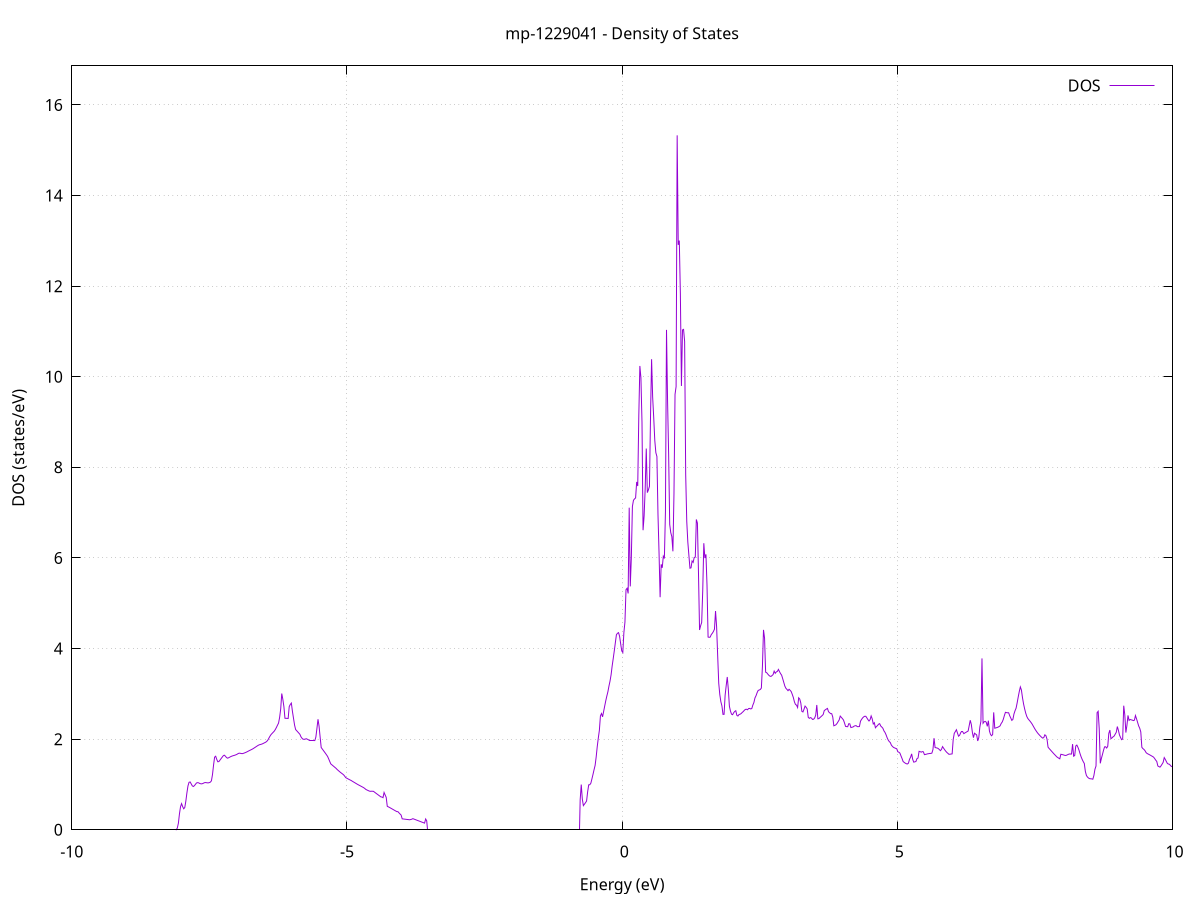 set title 'mp-1229041 - Density of States'
set xlabel 'Energy (eV)'
set ylabel 'DOS (states/eV)'
set grid
set xrange [-10:10]
set yrange [0:16.862]
set xzeroaxis lt -1
set terminal png size 800,600
set output 'mp-1229041_dos_gnuplot.png'
plot '-' using 1:2 with lines title 'DOS'
-9.864300 0.000000
-9.844900 0.000000
-9.825600 0.000000
-9.806200 0.000000
-9.786800 0.000000
-9.767500 0.000000
-9.748100 0.000000
-9.728800 0.000000
-9.709400 0.000000
-9.690000 0.000000
-9.670700 0.000000
-9.651300 0.000000
-9.631900 0.000000
-9.612600 0.000000
-9.593200 0.000000
-9.573800 0.000000
-9.554500 0.000000
-9.535100 0.000000
-9.515700 0.000000
-9.496400 0.000000
-9.477000 0.000000
-9.457600 0.000000
-9.438300 0.000000
-9.418900 0.000000
-9.399500 0.000000
-9.380200 0.000000
-9.360800 0.000000
-9.341400 0.000000
-9.322100 0.000000
-9.302700 0.000000
-9.283300 0.000000
-9.264000 0.000000
-9.244600 0.000000
-9.225200 0.000000
-9.205900 0.000000
-9.186500 0.000000
-9.167200 0.000000
-9.147800 0.000000
-9.128400 0.000000
-9.109100 0.000000
-9.089700 0.000000
-9.070300 0.000000
-9.051000 0.000000
-9.031600 0.000000
-9.012200 0.000000
-8.992900 0.000000
-8.973500 0.000000
-8.954100 0.000000
-8.934800 0.000000
-8.915400 0.000000
-8.896000 0.000000
-8.876700 0.000000
-8.857300 0.000000
-8.837900 0.000000
-8.818600 0.000000
-8.799200 0.000000
-8.779800 0.000000
-8.760500 0.000000
-8.741100 0.000000
-8.721700 0.000000
-8.702400 0.000000
-8.683000 0.000000
-8.663600 0.000000
-8.644300 0.000000
-8.624900 0.000000
-8.605600 0.000000
-8.586200 0.000000
-8.566800 0.000000
-8.547500 0.000000
-8.528100 0.000000
-8.508700 0.000000
-8.489400 0.000000
-8.470000 0.000000
-8.450600 0.000000
-8.431300 0.000000
-8.411900 0.000000
-8.392500 0.000000
-8.373200 0.000000
-8.353800 0.000000
-8.334400 0.000000
-8.315100 0.000000
-8.295700 0.000000
-8.276300 0.000000
-8.257000 0.000000
-8.237600 0.000000
-8.218200 0.000000
-8.198900 0.000000
-8.179500 0.000000
-8.160100 0.000000
-8.140800 0.000000
-8.121400 0.000000
-8.102000 0.000300
-8.082700 0.038900
-8.063300 0.143100
-8.043900 0.349300
-8.024600 0.506700
-8.005200 0.577600
-7.985900 0.511400
-7.966500 0.463300
-7.947100 0.490700
-7.927800 0.631200
-7.908400 0.813900
-7.889000 0.968000
-7.869700 1.047400
-7.850300 1.056100
-7.830900 1.015200
-7.811600 0.970800
-7.792200 0.955100
-7.772800 0.972200
-7.753500 1.002700
-7.734100 1.033200
-7.714700 1.040200
-7.695400 1.036200
-7.676000 1.022400
-7.656600 1.015000
-7.637300 1.014100
-7.617900 1.021400
-7.598500 1.034500
-7.579200 1.042300
-7.559800 1.041100
-7.540400 1.036100
-7.521100 1.035300
-7.501700 1.041300
-7.482300 1.051200
-7.463000 1.080800
-7.443600 1.216700
-7.424300 1.427500
-7.404900 1.603000
-7.385500 1.623200
-7.366200 1.554100
-7.346800 1.501100
-7.327400 1.505400
-7.308100 1.536700
-7.288700 1.568100
-7.269300 1.599500
-7.250000 1.630600
-7.230600 1.646900
-7.211200 1.627900
-7.191900 1.598500
-7.172500 1.580900
-7.153100 1.587700
-7.133800 1.600500
-7.114400 1.613400
-7.095000 1.623900
-7.075700 1.632200
-7.056300 1.639300
-7.036900 1.646600
-7.017600 1.655000
-6.998200 1.666200
-6.978800 1.680800
-6.959500 1.691100
-6.940100 1.688700
-6.920700 1.682800
-6.901400 1.680600
-6.882000 1.687100
-6.862700 1.695900
-6.843300 1.705300
-6.823900 1.715900
-6.804600 1.728000
-6.785200 1.740600
-6.765800 1.752600
-6.746500 1.763700
-6.727100 1.775500
-6.707700 1.789000
-6.688400 1.803800
-6.669000 1.819200
-6.649600 1.835100
-6.630300 1.850800
-6.610900 1.865600
-6.591500 1.876400
-6.572200 1.882600
-6.552800 1.889300
-6.533400 1.898600
-6.514100 1.910500
-6.494700 1.922300
-6.475300 1.934300
-6.456000 1.953000
-6.436600 1.981600
-6.417200 2.026100
-6.397900 2.067800
-6.378500 2.103200
-6.359100 2.128500
-6.339800 2.153300
-6.320400 2.178000
-6.301000 2.215200
-6.281700 2.259100
-6.262300 2.308800
-6.243000 2.355200
-6.223600 2.481300
-6.204200 2.667400
-6.184900 3.007400
-6.165500 2.880800
-6.146100 2.719400
-6.126800 2.461700
-6.107400 2.460500
-6.088000 2.459100
-6.068700 2.456300
-6.049300 2.718600
-6.029900 2.766100
-6.010600 2.796800
-5.991200 2.614800
-5.971800 2.464200
-5.952500 2.312600
-5.933100 2.213100
-5.913700 2.186700
-5.894400 2.160400
-5.875000 2.134100
-5.855600 2.107800
-5.836300 2.053400
-5.816900 2.019600
-5.797500 1.998800
-5.778200 1.997600
-5.758800 2.001900
-5.739400 2.009900
-5.720100 1.998900
-5.700700 1.986900
-5.681400 1.970800
-5.662000 1.970600
-5.642600 1.970400
-5.623300 1.970200
-5.603900 1.969800
-5.584500 1.968900
-5.565200 2.045200
-5.545800 2.238000
-5.526400 2.439900
-5.507100 2.286200
-5.487700 2.048300
-5.468300 1.815900
-5.449000 1.784100
-5.429600 1.751900
-5.410200 1.719800
-5.390900 1.687700
-5.371500 1.654100
-5.352100 1.619000
-5.332800 1.566200
-5.313400 1.509100
-5.294000 1.454300
-5.274700 1.434500
-5.255300 1.414600
-5.235900 1.394700
-5.216600 1.374800
-5.197200 1.354900
-5.177800 1.329400
-5.158500 1.308700
-5.139100 1.288300
-5.119800 1.268200
-5.100400 1.250300
-5.081000 1.232500
-5.061700 1.213400
-5.042300 1.185000
-5.022900 1.151700
-5.003600 1.138500
-4.984200 1.125400
-4.964800 1.112700
-4.945500 1.100600
-4.926100 1.089400
-4.906700 1.074700
-4.887400 1.060300
-4.868000 1.046100
-4.848600 1.032000
-4.829300 1.017800
-4.809900 1.003900
-4.790500 0.990500
-4.771200 0.978500
-4.751800 0.965900
-4.732400 0.953200
-4.713100 0.940400
-4.693700 0.927100
-4.674300 0.909600
-4.655000 0.889200
-4.635600 0.877600
-4.616200 0.866500
-4.596900 0.855700
-4.577500 0.848800
-4.558100 0.850600
-4.538800 0.850400
-4.519400 0.849200
-4.500100 0.831300
-4.480700 0.813400
-4.461300 0.795900
-4.442000 0.778500
-4.422600 0.761000
-4.403200 0.743500
-4.383900 0.726000
-4.364500 0.722600
-4.345100 0.708900
-4.325800 0.823100
-4.306400 0.768200
-4.287000 0.715500
-4.267700 0.518300
-4.248300 0.506000
-4.228900 0.494300
-4.209600 0.480900
-4.190200 0.467400
-4.170800 0.453900
-4.151500 0.440400
-4.132100 0.426900
-4.112700 0.413600
-4.093400 0.400600
-4.074000 0.399600
-4.054600 0.373100
-4.035300 0.347900
-4.015900 0.324200
-3.996500 0.241500
-3.977200 0.238500
-3.957800 0.235600
-3.938500 0.232600
-3.919100 0.229600
-3.899700 0.226600
-3.880400 0.223700
-3.861000 0.220700
-3.841600 0.226600
-3.822300 0.233300
-3.802900 0.245500
-3.783500 0.236500
-3.764200 0.227500
-3.744800 0.218500
-3.725400 0.209500
-3.706100 0.200500
-3.686700 0.191600
-3.667300 0.182600
-3.648000 0.173600
-3.628600 0.164600
-3.609200 0.155700
-3.589900 0.146700
-3.570500 0.238400
-3.551100 0.198500
-3.531800 0.000000
-3.512400 0.000000
-3.493000 0.000000
-3.473700 0.000000
-3.454300 0.000000
-3.434900 0.000000
-3.415600 0.000000
-3.396200 0.000000
-3.376800 0.000000
-3.357500 0.000000
-3.338100 0.000000
-3.318800 0.000000
-3.299400 0.000000
-3.280000 0.000000
-3.260700 0.000000
-3.241300 0.000000
-3.221900 0.000000
-3.202600 0.000000
-3.183200 0.000000
-3.163800 0.000000
-3.144500 0.000000
-3.125100 0.000000
-3.105700 0.000000
-3.086400 0.000000
-3.067000 0.000000
-3.047600 0.000000
-3.028300 0.000000
-3.008900 0.000000
-2.989500 0.000000
-2.970200 0.000000
-2.950800 0.000000
-2.931400 0.000000
-2.912100 0.000000
-2.892700 0.000000
-2.873300 0.000000
-2.854000 0.000000
-2.834600 0.000000
-2.815200 0.000000
-2.795900 0.000000
-2.776500 0.000000
-2.757200 0.000000
-2.737800 0.000000
-2.718400 0.000000
-2.699100 0.000000
-2.679700 0.000000
-2.660300 0.000000
-2.641000 0.000000
-2.621600 0.000000
-2.602200 0.000000
-2.582900 0.000000
-2.563500 0.000000
-2.544100 0.000000
-2.524800 0.000000
-2.505400 0.000000
-2.486000 0.000000
-2.466700 0.000000
-2.447300 0.000000
-2.427900 0.000000
-2.408600 0.000000
-2.389200 0.000000
-2.369800 0.000000
-2.350500 0.000000
-2.331100 0.000000
-2.311700 0.000000
-2.292400 0.000000
-2.273000 0.000000
-2.253600 0.000000
-2.234300 0.000000
-2.214900 0.000000
-2.195600 0.000000
-2.176200 0.000000
-2.156800 0.000000
-2.137500 0.000000
-2.118100 0.000000
-2.098700 0.000000
-2.079400 0.000000
-2.060000 0.000000
-2.040600 0.000000
-2.021300 0.000000
-2.001900 0.000000
-1.982500 0.000000
-1.963200 0.000000
-1.943800 0.000000
-1.924400 0.000000
-1.905100 0.000000
-1.885700 0.000000
-1.866300 0.000000
-1.847000 0.000000
-1.827600 0.000000
-1.808200 0.000000
-1.788900 0.000000
-1.769500 0.000000
-1.750100 0.000000
-1.730800 0.000000
-1.711400 0.000000
-1.692000 0.000000
-1.672700 0.000000
-1.653300 0.000000
-1.633900 0.000000
-1.614600 0.000000
-1.595200 0.000000
-1.575900 0.000000
-1.556500 0.000000
-1.537100 0.000000
-1.517800 0.000000
-1.498400 0.000000
-1.479000 0.000000
-1.459700 0.000000
-1.440300 0.000000
-1.420900 0.000000
-1.401600 0.000000
-1.382200 0.000000
-1.362800 0.000000
-1.343500 0.000000
-1.324100 0.000000
-1.304700 0.000000
-1.285400 0.000000
-1.266000 0.000000
-1.246600 0.000000
-1.227300 0.000000
-1.207900 0.000000
-1.188500 0.000000
-1.169200 0.000000
-1.149800 0.000000
-1.130400 0.000000
-1.111100 0.000000
-1.091700 0.000000
-1.072300 0.000000
-1.053000 0.000000
-1.033600 0.000000
-1.014300 0.000000
-0.994900 0.000000
-0.975500 0.000000
-0.956200 0.000000
-0.936800 0.000000
-0.917400 0.000000
-0.898100 0.000000
-0.878700 0.000000
-0.859300 0.000000
-0.840000 0.000000
-0.820600 0.000000
-0.801200 0.000000
-0.781900 0.000000
-0.762500 0.666300
-0.743100 0.998100
-0.723800 0.678000
-0.704400 0.533100
-0.685000 0.565400
-0.665700 0.597700
-0.646300 0.634600
-0.626900 0.837800
-0.607600 0.992100
-0.588200 0.994000
-0.568800 1.027000
-0.549500 1.121100
-0.530100 1.220000
-0.510700 1.323900
-0.491400 1.420500
-0.472000 1.605100
-0.452700 1.834300
-0.433300 2.023400
-0.413900 2.194800
-0.394600 2.513300
-0.375200 2.566300
-0.355800 2.492500
-0.336500 2.611100
-0.317100 2.730000
-0.297700 2.847600
-0.278400 2.950800
-0.259000 3.046400
-0.239600 3.171800
-0.220300 3.281400
-0.200900 3.421300
-0.181500 3.615200
-0.162200 3.778100
-0.142800 3.949900
-0.123400 4.130500
-0.104100 4.305200
-0.084700 4.338000
-0.065300 4.351200
-0.046000 4.268300
-0.026600 4.104200
-0.007200 3.947900
0.012100 3.913500
0.031500 4.352900
0.050900 4.584000
0.070200 5.299500
0.089600 5.331200
0.109000 5.217100
0.128300 7.110400
0.147700 5.371900
0.167000 6.009300
0.186400 7.136700
0.205800 7.273400
0.225100 7.302900
0.244500 7.326000
0.263900 7.677500
0.283200 7.588400
0.302600 9.134800
0.322000 10.237700
0.341300 9.976500
0.360700 8.991500
0.380100 6.612500
0.399400 6.928100
0.418800 7.539200
0.438200 8.414900
0.457500 7.441900
0.476900 7.500900
0.496300 7.582800
0.515600 9.126100
0.535000 10.387100
0.554400 9.548600
0.573700 9.098700
0.593100 8.594500
0.612500 8.323400
0.631800 8.239500
0.651200 6.961000
0.670600 6.102900
0.689900 5.133300
0.709300 5.860000
0.728600 5.783100
0.748000 6.038400
0.767400 5.988600
0.786700 7.015200
0.806100 11.034400
0.825500 9.452800
0.844800 8.287900
0.864200 6.741300
0.883600 6.558400
0.902900 6.470200
0.922300 6.146400
0.941700 7.413000
0.961000 9.611300
0.980400 9.782500
0.999800 15.329300
1.019100 12.911500
1.038500 13.005300
1.057900 11.843000
1.077200 9.796600
1.096600 11.033400
1.116000 11.045200
1.135300 10.779600
1.154700 7.836000
1.174100 6.804000
1.193400 6.350700
1.212800 6.056700
1.232200 5.773600
1.251500 5.782000
1.270900 5.933400
1.290200 5.902600
1.309600 6.010500
1.329000 6.018300
1.348300 6.850000
1.367700 6.769100
1.387100 5.669700
1.406400 4.410400
1.425800 4.502900
1.445200 4.576600
1.464500 5.281000
1.483900 6.325700
1.503300 5.997900
1.522600 6.079500
1.542000 5.400700
1.561400 4.254400
1.580700 4.248100
1.600100 4.254100
1.619500 4.308200
1.638800 4.337900
1.658200 4.375700
1.677600 4.428000
1.696900 4.827900
1.716300 4.483400
1.735700 3.850200
1.755000 3.235100
1.774400 2.983600
1.793800 2.826400
1.813100 2.733400
1.832500 2.546700
1.851900 2.547500
1.871200 2.970700
1.890600 3.181200
1.909900 3.372300
1.929300 3.101400
1.948700 2.727200
1.968000 2.621700
1.987400 2.551800
2.006800 2.540100
2.026100 2.582800
2.045500 2.611900
2.064900 2.628300
2.084200 2.526500
2.103600 2.510700
2.123000 2.542800
2.142300 2.550600
2.161700 2.564400
2.181100 2.589000
2.200400 2.609600
2.219800 2.636200
2.239200 2.657000
2.258500 2.661000
2.277900 2.649200
2.297300 2.675300
2.316600 2.679500
2.336000 2.667500
2.355400 2.675300
2.374700 2.751700
2.394100 2.809200
2.413500 2.910700
2.432800 2.959100
2.452200 3.025600
2.471500 3.075500
2.490900 3.085900
2.510300 3.096400
2.529600 3.128100
2.549000 3.603200
2.568400 4.412400
2.587700 4.231400
2.607100 3.479100
2.626500 3.467300
2.645800 3.437800
2.665200 3.410500
2.684600 3.391100
2.703900 3.385000
2.723300 3.403500
2.742700 3.425600
2.762000 3.502400
2.781400 3.453600
2.800800 3.484200
2.820100 3.495100
2.839500 3.539900
2.858900 3.491300
2.878200 3.447200
2.897600 3.413900
2.917000 3.337000
2.936300 3.255900
2.955700 3.173800
2.975100 3.123800
2.994400 3.099100
3.013800 3.070700
3.033100 3.100300
3.052500 3.078200
3.071900 3.050400
3.091200 2.988700
3.110600 2.919900
3.130000 2.824800
3.149300 2.766900
3.168700 2.750800
3.188100 2.699000
3.207400 2.913100
3.226800 2.885500
3.246200 2.799100
3.265500 2.614200
3.284900 2.600600
3.304300 2.659800
3.323600 2.730500
3.343000 2.703900
3.362400 2.666600
3.381700 2.481600
3.401100 2.460200
3.420500 2.476200
3.439800 2.465500
3.459200 2.435500
3.478600 2.440300
3.497900 2.466800
3.517300 2.530200
3.536700 2.754300
3.556000 2.449600
3.575400 2.453700
3.594800 2.477100
3.614100 2.498600
3.633500 2.520500
3.652800 2.544100
3.672200 2.629900
3.691600 2.648300
3.710900 2.664300
3.730300 2.679000
3.749700 2.606300
3.769000 2.584400
3.788400 2.563600
3.807800 2.562900
3.827100 2.488400
3.846500 2.295400
3.865900 2.305300
3.885200 2.318200
3.904600 2.346900
3.924000 2.386500
3.943300 2.424600
3.962700 2.509300
3.982100 2.482600
4.001400 2.455400
4.020800 2.425200
4.040200 2.358500
4.059500 2.281900
4.078900 2.277100
4.098300 2.274900
4.117600 2.341100
4.137000 2.338200
4.156400 2.256600
4.175700 2.262900
4.195100 2.268800
4.214400 2.287400
4.233800 2.296600
4.253200 2.297300
4.272500 2.276000
4.291900 2.276200
4.311300 2.278900
4.330600 2.396700
4.350000 2.435600
4.369400 2.469100
4.388700 2.492300
4.408100 2.506000
4.427500 2.505000
4.446800 2.469100
4.466200 2.431500
4.485600 2.400900
4.504900 2.429800
4.524300 2.512700
4.543700 2.449100
4.563000 2.335500
4.582400 2.362700
4.601800 2.251600
4.621100 2.278900
4.640500 2.300600
4.659900 2.331300
4.679200 2.342300
4.698600 2.290600
4.718000 2.267600
4.737300 2.241300
4.756700 2.183600
4.776100 2.148900
4.795400 2.096600
4.814800 2.032600
4.834100 1.981300
4.853500 1.947200
4.872900 1.924500
4.892200 1.867600
4.911600 1.840100
4.931000 1.818200
4.950300 1.807300
4.969700 1.797300
4.989100 1.788400
5.008400 1.722800
5.027800 1.712400
5.047200 1.692300
5.066500 1.631100
5.085900 1.573000
5.105300 1.506900
5.124600 1.487600
5.144000 1.470700
5.163400 1.457800
5.182700 1.452300
5.202100 1.470700
5.221500 1.555400
5.240800 1.601500
5.260200 1.675900
5.279600 1.553800
5.298900 1.492400
5.318300 1.499600
5.337700 1.507100
5.357000 1.569400
5.376400 1.584300
5.395700 1.732400
5.415100 1.724500
5.434500 1.713400
5.453800 1.725400
5.473200 1.721100
5.492600 1.658500
5.511900 1.663900
5.531300 1.669200
5.550700 1.676600
5.570000 1.680000
5.589400 1.685000
5.608800 1.685400
5.628100 1.692500
5.647500 1.771900
5.666900 2.021700
5.686200 1.815200
5.705600 1.809500
5.725000 1.804500
5.744300 1.792500
5.763700 1.770200
5.783100 1.746000
5.802400 1.775100
5.821800 1.836100
5.841200 1.800200
5.860500 1.765900
5.879900 1.734300
5.899300 1.708000
5.918600 1.687400
5.938000 1.665700
5.957300 1.668500
5.976700 1.671400
5.996100 1.675300
6.015400 1.992800
6.034800 2.129100
6.054200 2.167400
6.073500 2.208300
6.092900 2.135600
6.112300 2.066000
6.131600 2.085500
6.151000 2.141300
6.170400 2.179300
6.189700 2.179300
6.209100 2.121800
6.228500 2.138000
6.247800 2.151800
6.267200 2.165600
6.286600 2.179600
6.305900 2.297700
6.325300 2.418100
6.344700 2.324100
6.364000 2.148000
6.383400 2.033400
6.402800 2.131700
6.422100 2.112200
6.441500 2.095100
6.460900 1.960800
6.480200 2.035400
6.499600 2.265600
6.519000 2.397400
6.538300 3.782800
6.557700 2.351000
6.577000 2.382900
6.596400 2.392900
6.615800 2.374000
6.635100 2.283200
6.654500 2.408300
6.673900 2.179600
6.693200 2.104200
6.712600 2.075600
6.732000 2.102900
6.751300 2.591900
6.770700 2.241800
6.790100 2.248700
6.809400 2.255500
6.828800 2.265000
6.848200 2.277800
6.867500 2.294000
6.886900 2.345600
6.906300 2.379200
6.925600 2.438100
6.945000 2.520400
6.964400 2.592700
6.983700 2.585800
7.003100 2.582100
7.022500 2.583000
7.041800 2.518100
7.061200 2.467300
7.080600 2.414600
7.099900 2.435900
7.119300 2.555300
7.138600 2.627100
7.158000 2.684100
7.177400 2.802000
7.196700 2.931000
7.216100 3.051900
7.235500 3.153300
7.254800 3.084800
7.274200 2.916700
7.293600 2.779100
7.312900 2.671400
7.332300 2.578000
7.351700 2.503900
7.371000 2.457800
7.390400 2.427700
7.409800 2.399600
7.429100 2.369100
7.448500 2.334800
7.467900 2.293200
7.487200 2.252100
7.506600 2.211600
7.526000 2.176000
7.545300 2.142300
7.564700 2.113900
7.584100 2.087900
7.603400 2.063700
7.622800 2.040500
7.642200 2.022900
7.661500 2.036200
7.680900 2.096300
7.700200 2.077100
7.719600 2.001500
7.739000 1.823700
7.758300 1.794600
7.777700 1.768300
7.797100 1.741600
7.816400 1.715400
7.835800 1.688800
7.855200 1.663500
7.874500 1.640200
7.893900 1.613400
7.913300 1.596000
7.932600 1.580600
7.952000 1.566800
7.971400 1.666700
7.990700 1.661200
8.010100 1.656000
8.029500 1.648200
8.048800 1.641100
8.068200 1.642300
8.087600 1.653300
8.106900 1.664900
8.126300 1.672900
8.145700 1.672000
8.165000 1.671600
8.184400 1.890700
8.203800 1.623900
8.223100 1.638700
8.242500 1.850100
8.261900 1.869800
8.281200 1.822500
8.300600 1.759700
8.319900 1.680300
8.339300 1.610600
8.358700 1.553600
8.378000 1.504600
8.397400 1.463800
8.416800 1.286700
8.436100 1.197700
8.455500 1.163600
8.474900 1.141300
8.494200 1.128300
8.513600 1.125500
8.533000 1.123000
8.552300 1.116100
8.571700 1.196900
8.591100 1.336600
8.610400 1.407700
8.629800 2.584500
8.649200 2.615400
8.668500 2.234000
8.687900 1.466500
8.707300 1.572100
8.726600 1.658300
8.746000 1.751000
8.765400 1.829800
8.784700 1.832100
8.804100 1.804300
8.823500 1.843300
8.842800 2.127300
8.862200 2.200800
8.881500 2.010800
8.900900 2.028000
8.920300 2.052200
8.939600 2.069200
8.959000 2.111000
8.978400 2.152300
8.997700 2.278400
9.017100 2.195900
9.036500 2.093200
9.055800 2.037600
9.075200 1.988900
9.094600 2.003400
9.113900 2.739000
9.133300 2.537700
9.152700 2.145400
9.172000 2.305400
9.191400 2.524200
9.210800 2.414800
9.230100 2.434800
9.249500 2.426600
9.268900 2.421300
9.288200 2.409600
9.307600 2.418900
9.327000 2.521200
9.346300 2.449600
9.365700 2.372000
9.385100 2.292500
9.404400 2.241500
9.423800 2.160000
9.443100 1.820800
9.462500 1.791800
9.481900 1.772900
9.501200 1.744000
9.520600 1.702700
9.540000 1.683100
9.559300 1.671000
9.578700 1.658500
9.598100 1.645600
9.617400 1.632200
9.636800 1.618200
9.656200 1.603600
9.675500 1.573200
9.694900 1.537700
9.714300 1.508400
9.733600 1.408600
9.753000 1.395200
9.772400 1.382500
9.791700 1.411200
9.811100 1.449300
9.830500 1.489000
9.849800 1.593300
9.869200 1.553500
9.888600 1.506500
9.907900 1.461800
9.927300 1.451000
9.946700 1.444100
9.966000 1.413600
9.985400 1.395900
10.004800 1.398000
10.024100 1.416500
10.043500 1.439700
10.062800 1.453700
10.082200 1.463900
10.101600 1.477400
10.120900 1.496300
10.140300 1.766200
10.159700 1.817400
10.179000 1.722800
10.198400 1.761800
10.217800 1.799900
10.237100 1.837600
10.256500 1.922000
10.275900 1.961200
10.295200 2.002900
10.314600 2.050300
10.334000 2.075900
10.353300 2.122200
10.372700 2.164100
10.392100 2.170800
10.411400 2.185200
10.430800 2.206000
10.450200 2.243200
10.469500 2.283200
10.488900 2.333900
10.508300 2.390500
10.527600 2.421700
10.547000 2.438200
10.566400 2.392800
10.585700 2.404400
10.605100 2.412000
10.624400 2.418100
10.643800 2.500000
10.663200 2.473900
10.682500 2.441900
10.701900 2.408700
10.721300 2.375400
10.740600 2.351100
10.760000 2.329000
10.779400 2.208400
10.798700 2.204300
10.818100 2.178000
10.837500 2.153800
10.856800 2.131600
10.876200 2.109800
10.895600 2.088600
10.914900 2.086300
10.934300 1.944300
10.953700 1.919400
10.973000 1.899100
10.992400 1.882100
11.011800 1.860100
11.031100 1.847200
11.050500 1.836000
11.069900 1.826200
11.089200 1.818300
11.108600 1.810700
11.128000 1.802800
11.147300 1.795500
11.166700 1.746400
11.186000 1.747100
11.205400 1.756800
11.224800 1.784500
11.244100 1.746100
11.263500 1.730200
11.282900 1.728600
11.302200 1.834100
11.321600 1.846900
11.341000 1.894700
11.360300 1.909600
11.379700 1.920000
11.399100 1.926700
11.418400 1.922800
11.437800 2.063200
11.457200 2.117500
11.476500 2.757900
11.495900 2.881000
11.515300 2.867700
11.534600 2.678000
11.554000 2.090300
11.573400 2.137500
11.592700 2.175700
11.612100 2.172700
11.631500 2.165800
11.650800 2.214900
11.670200 2.236300
11.689600 2.267100
11.708900 2.303800
11.728300 2.345200
11.747700 2.397800
11.767000 2.457700
11.786400 2.529500
11.805700 2.618900
11.825100 2.738500
11.844500 2.842100
11.863800 2.952700
11.883200 3.064000
11.902600 3.270500
11.921900 3.349400
11.941300 3.392100
11.960700 3.416900
11.980000 3.445300
11.999400 3.370900
12.018800 3.309900
12.038100 3.248400
12.057500 3.185800
12.076900 3.130500
12.096200 3.151200
12.115600 3.131800
12.135000 3.114600
12.154300 3.090600
12.173700 3.059600
12.193100 3.305700
12.212400 3.115800
12.231800 3.033600
12.251200 2.907200
12.270500 2.872100
12.289900 2.840600
12.309300 2.809200
12.328600 2.765400
12.348000 2.725900
12.367300 2.686100
12.386700 2.645200
12.406100 2.623800
12.425400 2.707500
12.444800 2.820400
12.464200 2.778000
12.483500 2.734700
12.502900 2.647600
12.522300 2.556600
12.541600 2.527900
12.561000 2.419000
12.580400 2.401700
12.599700 2.417900
12.619100 2.449300
12.638500 2.486900
12.657800 2.448900
12.677200 2.489000
12.696600 2.534400
12.715900 2.804000
12.735300 2.841900
12.754700 2.860400
12.774000 2.913000
12.793400 2.967100
12.812800 3.034200
12.832100 3.066400
12.851500 3.088200
12.870900 3.109600
12.890200 3.210400
12.909600 3.242800
12.929000 3.251600
12.948300 3.077600
12.967700 3.065900
12.987000 3.118900
13.006400 3.134200
13.025800 3.163300
13.045100 3.110800
13.064500 3.105000
13.083900 3.111500
13.103200 3.149300
13.122600 3.192500
13.142000 3.599800
13.161300 3.329400
13.180700 3.385100
13.200100 3.439900
13.219400 3.516700
13.238800 3.700200
13.258200 3.604500
13.277500 3.608400
13.296900 3.631400
13.316300 3.606800
13.335600 3.616900
13.355000 3.645800
13.374400 3.790200
13.393700 3.838100
13.413100 4.020000
13.432500 3.946200
13.451800 3.876800
13.471200 3.889000
13.490600 3.955500
13.509900 4.012900
13.529300 4.054400
13.548600 4.156700
13.568000 4.229600
13.587400 4.272600
13.606700 4.210900
13.626100 4.128900
13.645500 4.054700
13.664800 4.032600
13.684200 3.993200
13.703600 3.925000
13.722900 3.853800
13.742300 3.787400
13.761700 3.755200
13.781000 3.714700
13.800400 3.689300
13.819800 3.708100
13.839100 3.714400
13.858500 3.749100
13.877900 3.774700
13.897200 3.826000
13.916600 3.860500
13.936000 3.899000
13.955300 3.860500
13.974700 3.884200
13.994100 3.925800
14.013400 4.112500
14.032800 4.148100
14.052200 4.169700
14.071500 4.466800
14.090900 4.334300
14.110200 4.190600
14.129600 3.726400
14.149000 3.656000
14.168300 3.745300
14.187700 3.741800
14.207100 3.759100
14.226400 3.811800
14.245800 3.852400
14.265200 3.881900
14.284500 3.935300
14.303900 3.862700
14.323300 3.917500
14.342600 3.980000
14.362000 4.040600
14.381400 4.102200
14.400700 4.169200
14.420100 4.237200
14.439500 4.354400
14.458800 4.406200
14.478200 4.532600
14.497600 4.575200
14.516900 4.556200
14.536300 4.642400
14.555700 4.667700
14.575000 4.706700
14.594400 4.663600
14.613800 4.717400
14.633100 4.663900
14.652500 4.496900
14.671900 4.431100
14.691200 4.361100
14.710600 4.293300
14.729900 4.215300
14.749300 4.260100
14.768700 4.333500
14.788000 4.433900
14.807400 4.370100
14.826800 4.286300
14.846100 4.253700
14.865500 4.310000
14.884900 4.381900
14.904200 4.518300
14.923600 4.660100
14.943000 5.152300
14.962300 3.886400
14.981700 3.883300
15.001100 3.964900
15.020400 4.032800
15.039800 4.104600
15.059200 4.156800
15.078500 4.234600
15.097900 4.415300
15.117300 4.302400
15.136600 4.215900
15.156000 3.833000
15.175400 3.712700
15.194700 3.601100
15.214100 3.479400
15.233500 3.321600
15.252800 3.271800
15.272200 3.353700
15.291500 3.339700
15.310900 3.332100
15.330300 3.313800
15.349600 3.282200
15.369000 3.264300
15.388400 3.215300
15.407700 3.220200
15.427100 3.232400
15.446500 3.708300
15.465800 3.801800
15.485200 3.753000
15.504600 3.670000
15.523900 3.683000
15.543300 3.448600
15.562700 3.349100
15.582000 3.285100
15.601400 3.185000
15.620800 3.099200
15.640100 3.027200
15.659500 2.973600
15.678900 3.188000
15.698200 3.280300
15.717600 3.382100
15.737000 3.490600
15.756300 3.566400
15.775700 3.665700
15.795100 3.697000
15.814400 3.890200
15.833800 3.870600
15.853100 3.773400
15.872500 3.607400
15.891900 3.515000
15.911200 3.470900
15.930600 3.484900
15.950000 3.606400
15.969300 3.786500
15.988700 3.820100
16.008100 3.723300
16.027400 3.751600
16.046800 3.714600
16.066200 3.692000
16.085500 3.656800
16.104900 3.600600
16.124300 3.607200
16.143600 3.636500
16.163000 3.654500
16.182400 3.540100
16.201700 3.427300
16.221100 3.408800
16.240500 3.397600
16.259800 3.089000
16.279200 3.053100
16.298600 3.084500
16.317900 3.146000
16.337300 3.245500
16.356700 3.370700
16.376000 3.988600
16.395400 4.221100
16.414800 4.400400
16.434100 4.546200
16.453500 4.653300
16.472800 4.618800
16.492200 4.680300
16.511600 4.744900
16.530900 4.792900
16.550300 4.861200
16.569700 4.710800
16.589000 4.520000
16.608400 4.477600
16.627800 4.522500
16.647100 4.470500
16.666500 4.421900
16.685900 4.360700
16.705200 4.318200
16.724600 4.277700
16.744000 4.239900
16.763300 4.204500
16.782700 4.164700
16.802100 4.097400
16.821400 4.107800
16.840800 4.091700
16.860200 4.006100
16.879500 4.014300
16.898900 4.042200
16.918300 4.078800
16.937600 4.131900
16.957000 4.196600
16.976400 4.699800
16.995700 4.941200
17.015100 4.608700
17.034400 4.464200
17.053800 4.701500
17.073200 4.567700
17.092500 4.487100
17.111900 4.320900
17.131300 4.203000
17.150600 4.222200
17.170000 4.271600
17.189400 4.345600
17.208700 4.298000
17.228100 4.266500
17.247500 4.239600
17.266800 4.209000
17.286200 4.178800
17.305600 4.174600
17.324900 3.970600
17.344300 3.851400
17.363700 3.727100
17.383000 3.609300
17.402400 3.555300
17.421800 3.670600
17.441100 4.164400
17.460500 3.810900
17.479900 3.708200
17.499200 3.627800
17.518600 3.563800
17.538000 3.456300
17.557300 3.440000
17.576700 3.623300
17.596000 4.063000
17.615400 4.323200
17.634800 4.137900
17.654100 4.049700
17.673500 4.012500
17.692900 4.083500
17.712200 4.100200
17.731600 3.996500
17.751000 4.009700
17.770300 4.007200
17.789700 4.061000
17.809100 4.093400
17.828400 3.992200
17.847800 3.887100
17.867200 3.871000
17.886500 3.875100
17.905900 3.880400
17.925300 3.738600
17.944600 3.705300
17.964000 3.747400
17.983400 3.758000
18.002700 3.781300
18.022100 3.818400
18.041500 3.864200
18.060800 3.894300
18.080200 3.923800
18.099600 3.934400
18.118900 3.957700
18.138300 3.958800
18.157700 3.949800
18.177000 3.954400
18.196400 3.969000
18.215700 3.986700
18.235100 4.017100
18.254500 4.042500
18.273800 4.060200
18.293200 4.259500
18.312600 4.236500
18.331900 4.225600
18.351300 4.267600
18.370700 4.301000
18.390000 4.395900
18.409400 4.450600
18.428800 4.431000
18.448100 4.284100
18.467500 4.267200
18.486900 4.241000
18.506200 4.263800
18.525600 4.352900
18.545000 4.448400
18.564300 4.460400
18.583700 4.589200
18.603100 4.676600
18.622400 4.686400
18.641800 4.754900
18.661200 4.814600
18.680500 4.768800
18.699900 4.697000
18.719300 4.617600
18.738600 4.547300
18.758000 4.471700
18.777300 4.662500
18.796700 4.391500
18.816100 4.454600
18.835400 4.640300
18.854800 4.579500
18.874200 4.599700
18.893500 4.690400
18.912900 4.640700
18.932300 4.723800
18.951600 4.476400
18.971000 4.274300
18.990400 4.193200
19.009700 4.088900
19.029100 3.817200
19.048500 3.649400
19.067800 3.484800
19.087200 3.323500
19.106600 3.244000
19.125900 3.170800
19.145300 3.124100
19.164700 3.210500
19.184000 3.310900
19.203400 3.417800
19.222800 3.631500
19.242100 3.655200
19.261500 4.272000
19.280900 4.024700
19.300200 4.124400
19.319600 4.196100
19.338900 4.474600
19.358300 4.643000
19.377700 4.753700
19.397000 4.747200
19.416400 4.681600
19.435800 4.693300
19.455100 4.797400
19.474500 4.910000
19.493900 5.000900
19.513200 5.207200
19.532600 5.426200
19.552000 5.242000
19.571300 5.103000
19.590700 4.762400
19.610100 4.692300
19.629400 4.568200
19.648800 4.562800
19.668200 4.566300
19.687500 4.646300
19.706900 4.687700
19.726300 4.629200
19.745600 4.564500
19.765000 4.501800
19.784400 4.441800
19.803700 4.360200
19.823100 4.263100
19.842500 4.268800
19.861800 4.214100
19.881200 4.215300
19.900600 4.202700
19.919900 4.175000
19.939300 4.270200
19.958600 4.399000
19.978000 4.477200
19.997400 4.742600
20.016700 4.912700
20.036100 4.980800
20.055500 5.024200
20.074800 5.036600
20.094200 4.943800
20.113600 4.727900
20.132900 4.599700
20.152300 4.545900
20.171700 4.558000
20.191000 4.558200
20.210400 4.510300
20.229800 4.402000
20.249100 4.452200
20.268500 4.424800
20.287900 4.496800
20.307200 4.480600
20.326600 4.462800
20.346000 4.522200
20.365300 4.463900
20.384700 4.409600
20.404100 4.092100
20.423400 3.842700
20.442800 3.756700
20.462200 3.671200
20.481500 3.756500
20.500900 3.796000
20.520200 3.764800
20.539600 3.732600
20.559000 3.711700
20.578300 3.706800
20.597700 3.739800
20.617100 3.753500
20.636400 3.982700
20.655800 4.115700
20.675200 4.295000
20.694500 4.505300
20.713900 4.499600
20.733300 4.643800
20.752600 4.731400
20.772000 4.760700
20.791400 4.985100
20.810700 4.821800
20.830100 4.633400
20.849500 4.653200
20.868800 4.803400
20.888200 5.049000
20.907600 5.197500
20.926900 5.176300
20.946300 5.180300
20.965700 5.147800
20.985000 5.115900
21.004400 5.093000
21.023800 4.704000
21.043100 4.576000
21.062500 4.556100
21.081900 4.548000
21.101200 4.688500
21.120600 4.744300
21.139900 4.802700
21.159300 4.856500
21.178700 4.905300
21.198000 4.848100
21.217400 4.882900
21.236800 4.878600
21.256100 4.886100
21.275500 4.953700
21.294900 5.110200
21.314200 5.035800
21.333600 5.056300
21.353000 5.078500
21.372300 5.070800
21.391700 4.835600
21.411100 4.727900
21.430400 4.649300
21.449800 4.569500
21.469200 4.508400
21.488500 4.491900
21.507900 4.472200
21.527300 4.440500
21.546600 4.422800
21.566000 4.413400
21.585400 4.328200
21.604700 4.290900
21.624100 4.464300
21.643500 4.487700
21.662800 4.523100
21.682200 4.357400
21.701500 4.492000
21.720900 4.417900
21.740300 4.477000
21.759600 4.545700
21.779000 4.615200
21.798400 4.624400
21.817700 4.651300
21.837100 4.778900
21.856500 4.737100
21.875800 4.610600
21.895200 4.685400
21.914600 4.553000
21.933900 4.479000
21.953300 4.391100
21.972700 4.146400
21.992000 4.111900
22.011400 4.091300
22.030800 4.058200
22.050100 4.083900
22.069500 4.144200
22.088900 4.621300
22.108200 4.952600
22.127600 4.581900
22.147000 4.594900
22.166300 4.629700
22.185700 4.659900
22.205100 4.702400
22.224400 4.734400
22.243800 4.761600
22.263100 4.781900
22.282500 4.840400
22.301900 4.838800
22.321200 4.799500
22.340600 4.761700
22.360000 4.684000
22.379300 4.612000
22.398700 4.601700
22.418100 4.616700
22.437400 4.623500
22.456800 4.633600
22.476200 4.642200
22.495500 4.671900
22.514900 4.718600
22.534300 4.811500
22.553600 4.869800
22.573000 4.906200
22.592400 4.890800
22.611700 4.988600
22.631100 4.996000
22.650500 4.823700
22.669800 4.769900
22.689200 4.748400
22.708600 4.749800
22.727900 4.767900
22.747300 4.792500
22.766700 5.058900
22.786000 5.105900
22.805400 5.191300
22.824800 5.111200
22.844100 5.448600
22.863500 5.632300
22.882800 5.601000
22.902200 5.319800
22.921600 5.117500
22.940900 5.047700
22.960300 4.985400
22.979700 5.057900
22.999000 5.230000
23.018400 5.045600
23.037800 5.046800
23.057100 4.966300
23.076500 4.892100
23.095900 4.969400
23.115200 4.904100
23.134600 4.783600
23.154000 4.800900
23.173300 4.866900
23.192700 4.748400
23.212100 4.628300
23.231400 4.613900
23.250800 4.526600
23.270200 4.463900
23.289500 4.429800
23.308900 4.404200
23.328300 4.399700
23.347600 4.329900
23.367000 4.382000
23.386400 4.528100
23.405700 4.504900
23.425100 4.532700
23.444400 4.579400
23.463800 4.591600
23.483200 4.633700
23.502500 4.665900
23.521900 4.699500
23.541300 4.729100
23.560600 4.775000
23.580000 4.825100
23.599400 4.853700
23.618700 4.867700
23.638100 5.064000
23.657500 5.065500
23.676800 5.086400
23.696200 5.202300
23.715600 5.722100
23.734900 4.675900
23.754300 4.792600
23.773700 4.552000
23.793000 4.347300
23.812400 4.269200
23.831800 4.168400
23.851100 4.061700
23.870500 3.942600
23.889900 3.838900
23.909200 3.711100
23.928600 4.018600
23.948000 3.674700
23.967300 3.626200
23.986700 3.564300
24.006000 3.102800
24.025400 2.976600
24.044800 2.888400
24.064100 2.805200
24.083500 2.730300
24.102900 2.710100
24.122200 2.659800
24.141600 2.604000
24.161000 2.560300
24.180300 2.407900
24.199700 2.364900
24.219100 2.357400
24.238400 2.322000
24.257800 2.286000
24.277200 2.248600
24.296500 2.214300
24.315900 2.181200
24.335300 2.146600
24.354600 2.110700
24.374000 2.073500
24.393400 2.031400
24.412700 2.229700
24.432100 2.220500
24.451500 1.966000
24.470800 1.901800
24.490200 1.847700
24.509600 1.879400
24.528900 1.948600
24.548300 1.934300
24.567700 1.864300
24.587000 1.772100
24.606400 1.732900
24.625700 1.688700
24.645100 1.675300
24.664500 1.679800
24.683800 1.684700
24.703200 1.682100
24.722600 1.538500
24.741900 1.853700
24.761300 1.418200
24.780700 1.429800
24.800000 1.424400
24.819400 1.417300
24.838800 1.429700
24.858100 1.410600
24.877500 1.389700
24.896900 1.372200
24.916200 1.358200
24.935600 1.344100
24.955000 1.339600
24.974300 1.336700
24.993700 1.334900
25.013100 1.334300
25.032400 1.334800
25.051800 1.336600
25.071200 1.339400
25.090500 1.593700
25.109900 1.526200
25.129300 1.515000
25.148600 1.492400
25.168000 1.276300
25.187300 1.212700
25.206700 1.155800
25.226100 1.120700
25.245400 1.090600
25.264800 1.082100
25.284200 1.117400
25.303500 1.157800
25.322900 1.033700
25.342300 1.017800
25.361600 1.005500
25.381000 0.990000
25.400400 0.984500
25.419700 0.980400
25.439100 0.976400
25.458500 1.044000
25.477800 1.013300
25.497200 0.983700
25.516600 0.954000
25.535900 0.924100
25.555300 0.879400
25.574700 0.853400
25.594000 0.827300
25.613400 0.720100
25.632800 0.709200
25.652100 0.698600
25.671500 0.688500
25.690900 0.678900
25.710200 0.713300
25.729600 0.698200
25.748900 0.683300
25.768300 0.668500
25.787700 0.662900
25.807000 0.650400
25.826400 0.646300
25.845800 0.629600
25.865100 0.611200
25.884500 0.591000
25.903900 0.569000
25.923200 0.557400
25.942600 0.548900
25.962000 0.540900
25.981300 0.471800
26.000700 0.452800
26.020100 0.433100
26.039400 0.412800
26.058800 0.401300
26.078200 0.391200
26.097500 0.382200
26.116900 0.374300
26.136300 0.367400
26.155600 0.361600
26.175000 0.357000
26.194400 0.353400
26.213700 0.356000
26.233100 0.369700
26.252500 0.387200
26.271800 0.408300
26.291200 0.433100
26.310600 0.461200
26.329900 0.486400
26.349300 0.577600
26.368600 0.587100
26.388000 0.593000
26.407400 0.574200
26.426700 0.574000
26.446100 0.570100
26.465500 0.450500
26.484800 0.433000
26.504200 0.413700
26.523600 0.358600
26.542900 0.306800
26.562300 0.259000
26.581700 0.214900
26.601000 0.184900
26.620400 0.753000
26.639800 0.147300
26.659100 0.143700
26.678500 0.140100
26.697900 0.136500
26.717200 0.448400
26.736600 0.089900
26.756000 0.087600
26.775300 0.085300
26.794700 0.083100
26.814100 0.080800
26.833400 0.078500
26.852800 0.076200
26.872200 0.074000
26.891500 0.071700
26.910900 0.069400
26.930200 0.067100
26.949600 0.064800
26.969000 0.062500
26.988300 0.080300
27.007700 0.073600
27.027100 0.067200
27.046400 0.061000
27.065800 0.055000
27.085200 0.049200
27.104500 0.043700
27.123900 0.000000
27.143300 0.000000
27.162600 0.000000
27.182000 0.000000
27.201400 0.000000
27.220700 0.000000
27.240100 0.000000
27.259500 0.000000
27.278800 0.000000
27.298200 0.000000
27.317600 0.000000
27.336900 0.000000
27.356300 0.000000
27.375700 0.000000
27.395000 0.000000
27.414400 0.000000
27.433800 0.000000
27.453100 0.000000
27.472500 0.000000
27.491800 0.000000
27.511200 0.000000
27.530600 0.000000
27.549900 0.000000
27.569300 0.000000
27.588700 0.000000
27.608000 0.000000
27.627400 0.000000
27.646800 0.000000
27.666100 0.000000
27.685500 0.000000
27.704900 0.000000
27.724200 0.000000
27.743600 0.000000
27.763000 0.000000
27.782300 0.000000
27.801700 0.000000
27.821100 0.000000
27.840400 0.000000
27.859800 0.000000
27.879200 0.000000
27.898500 0.000000
27.917900 0.000000
27.937300 0.000000
27.956600 0.000000
27.976000 0.000000
27.995400 0.000000
28.014700 0.000000
28.034100 0.000000
28.053500 0.000000
28.072800 0.000000
28.092200 0.000000
28.111500 0.000000
28.130900 0.000000
28.150300 0.000000
28.169600 0.000000
28.189000 0.000000
28.208400 0.000000
28.227700 0.000000
28.247100 0.000000
28.266500 0.000000
28.285800 0.000000
28.305200 0.000000
28.324600 0.000000
28.343900 0.000000
28.363300 0.000000
28.382700 0.000000
28.402000 0.000000
28.421400 0.000000
28.440800 0.000000
28.460100 0.000000
28.479500 0.000000
28.498900 0.000000
28.518200 0.000000
28.537600 0.000000
28.557000 0.000000
28.576300 0.000000
28.595700 0.000000
28.615100 0.000000
28.634400 0.000000
28.653800 0.000000
28.673100 0.000000
28.692500 0.000000
28.711900 0.000000
28.731200 0.000000
28.750600 0.000000
28.770000 0.000000
28.789300 0.000000
28.808700 0.000000
28.828100 0.000000
28.847400 0.000000
28.866800 0.000000
e
